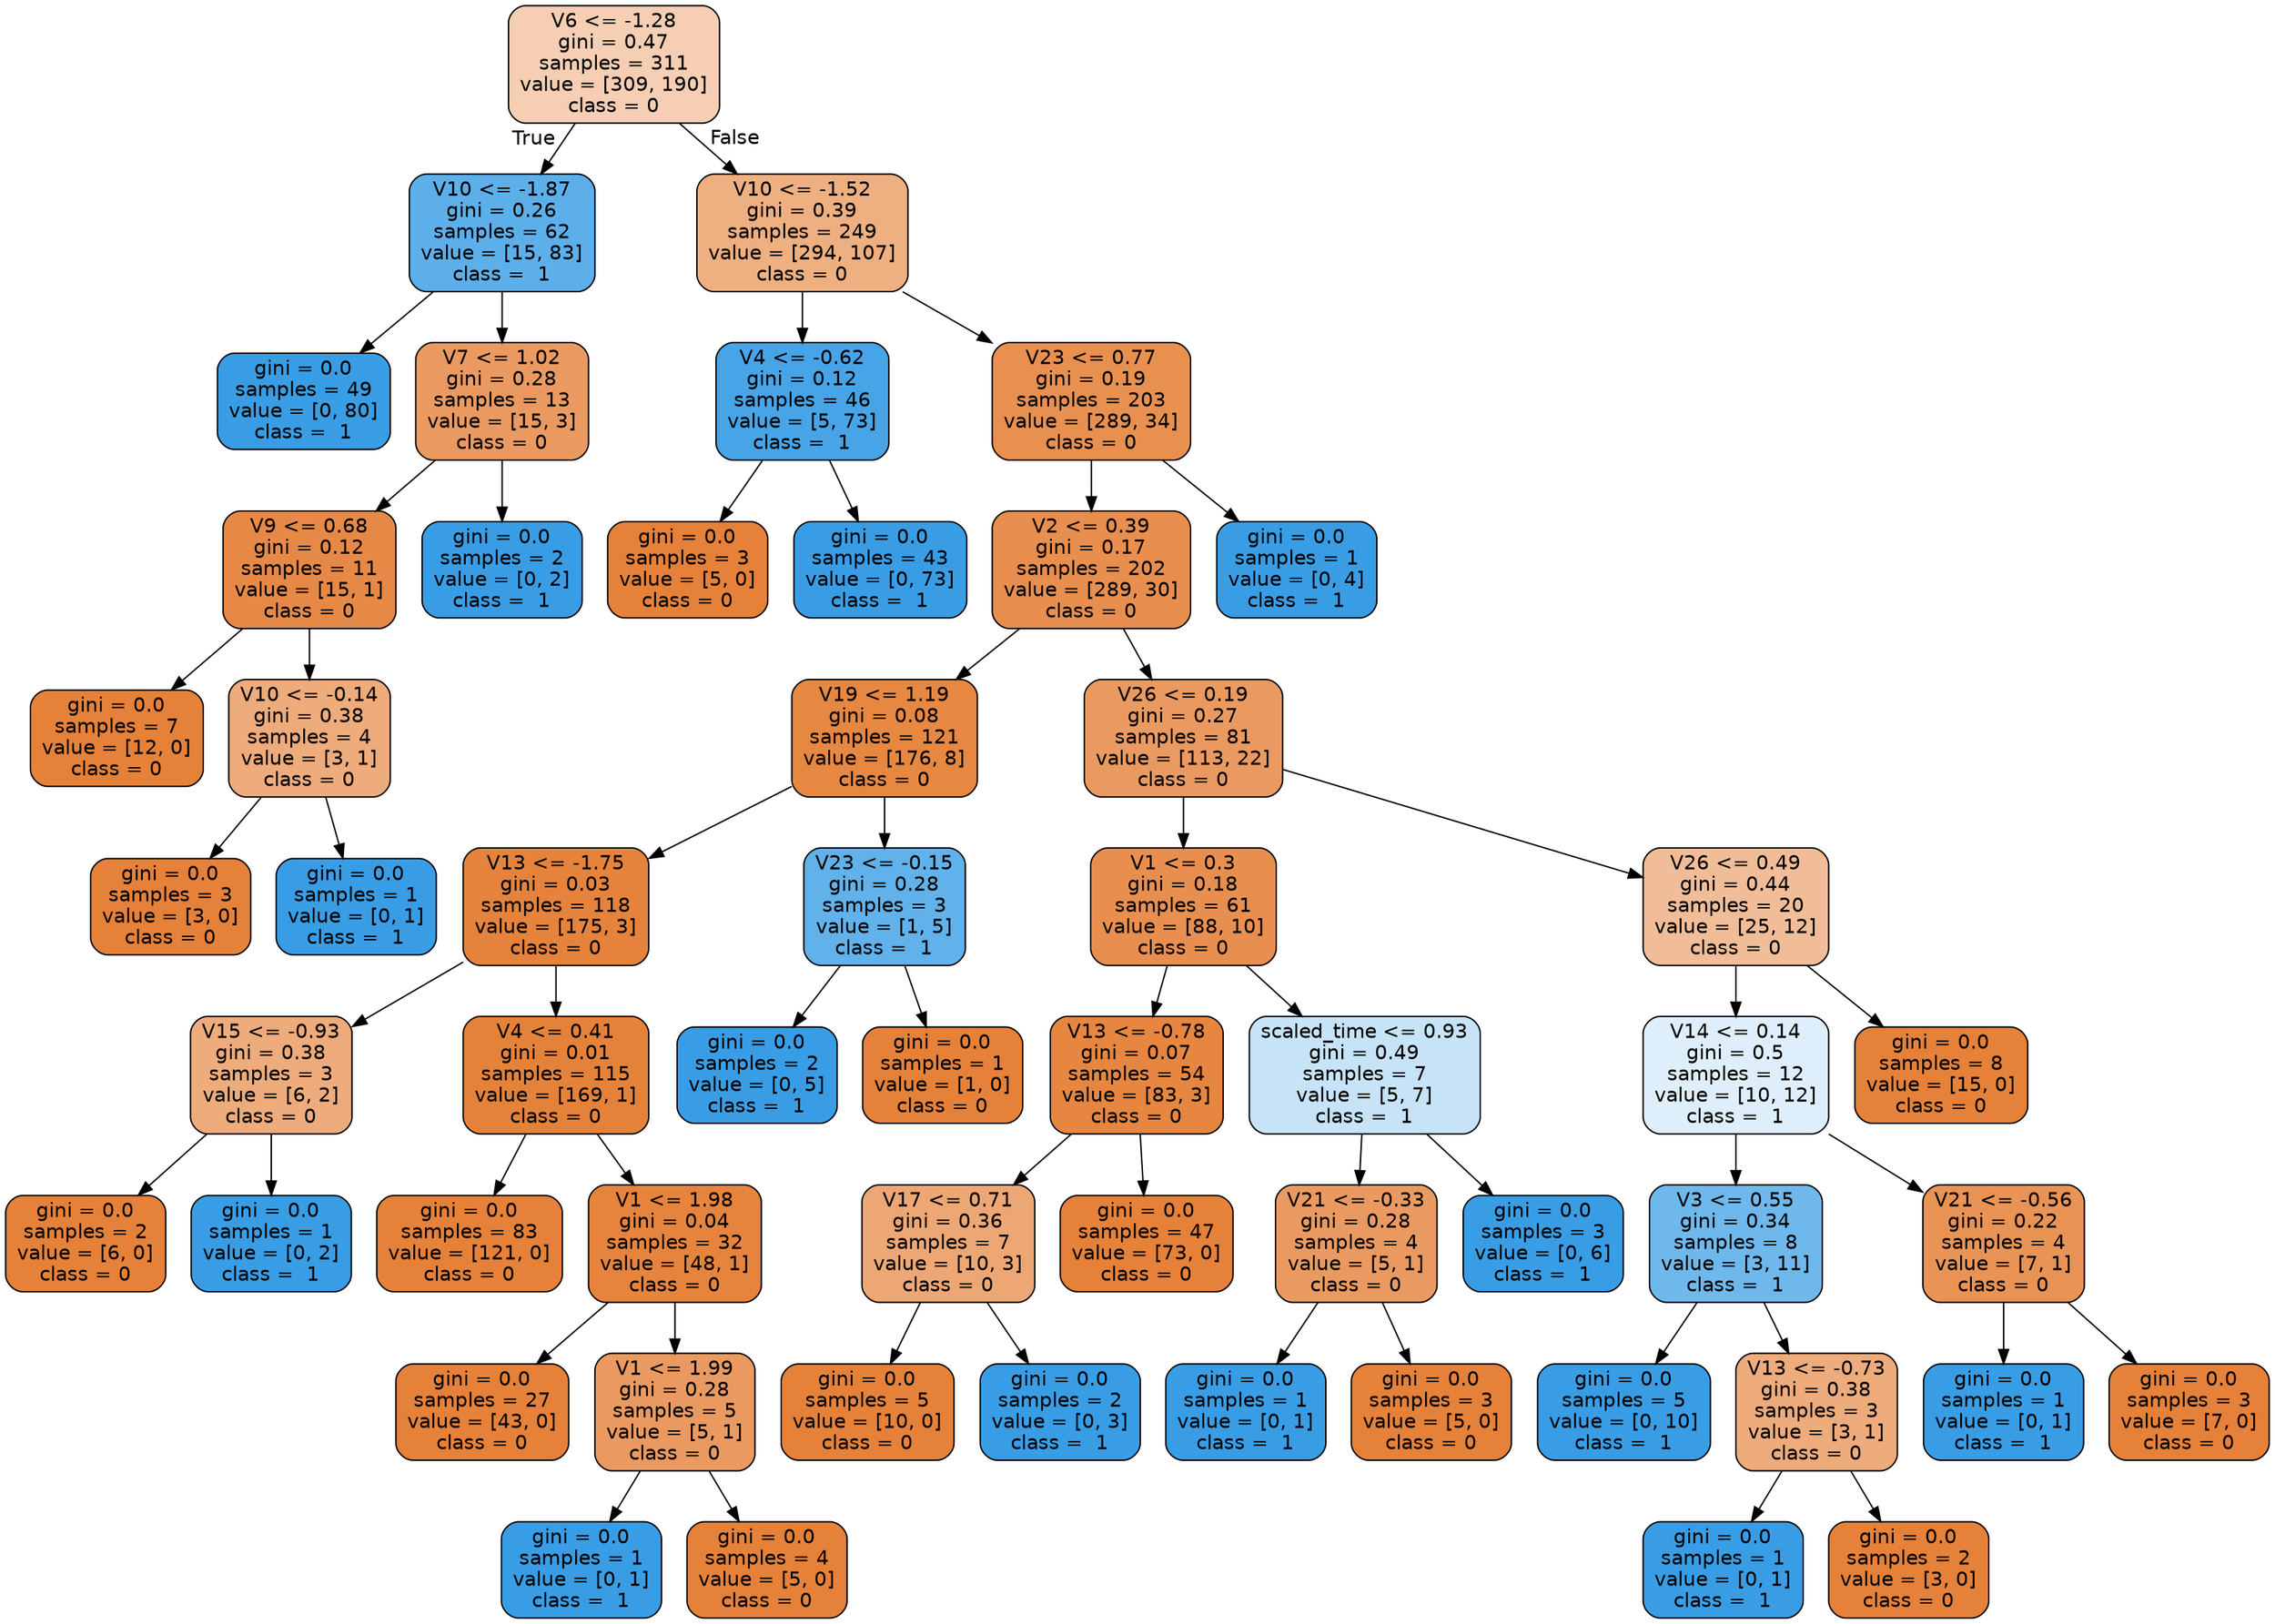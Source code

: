 digraph Tree {
node [shape=box, style="filled, rounded", color="black", fontname=helvetica] ;
edge [fontname=helvetica] ;
0 [label="V6 <= -1.28\ngini = 0.47\nsamples = 311\nvalue = [309, 190]\nclass = 0", fillcolor="#f5ceb3"] ;
1 [label="V10 <= -1.87\ngini = 0.26\nsamples = 62\nvalue = [15, 83]\nclass =  1", fillcolor="#5dafea"] ;
0 -> 1 [labeldistance=2.5, labelangle=45, headlabel="True"] ;
2 [label="gini = 0.0\nsamples = 49\nvalue = [0, 80]\nclass =  1", fillcolor="#399de5"] ;
1 -> 2 ;
3 [label="V7 <= 1.02\ngini = 0.28\nsamples = 13\nvalue = [15, 3]\nclass = 0", fillcolor="#ea9a61"] ;
1 -> 3 ;
4 [label="V9 <= 0.68\ngini = 0.12\nsamples = 11\nvalue = [15, 1]\nclass = 0", fillcolor="#e78946"] ;
3 -> 4 ;
5 [label="gini = 0.0\nsamples = 7\nvalue = [12, 0]\nclass = 0", fillcolor="#e58139"] ;
4 -> 5 ;
6 [label="V10 <= -0.14\ngini = 0.38\nsamples = 4\nvalue = [3, 1]\nclass = 0", fillcolor="#eeab7b"] ;
4 -> 6 ;
7 [label="gini = 0.0\nsamples = 3\nvalue = [3, 0]\nclass = 0", fillcolor="#e58139"] ;
6 -> 7 ;
8 [label="gini = 0.0\nsamples = 1\nvalue = [0, 1]\nclass =  1", fillcolor="#399de5"] ;
6 -> 8 ;
9 [label="gini = 0.0\nsamples = 2\nvalue = [0, 2]\nclass =  1", fillcolor="#399de5"] ;
3 -> 9 ;
10 [label="V10 <= -1.52\ngini = 0.39\nsamples = 249\nvalue = [294, 107]\nclass = 0", fillcolor="#eeaf81"] ;
0 -> 10 [labeldistance=2.5, labelangle=-45, headlabel="False"] ;
11 [label="V4 <= -0.62\ngini = 0.12\nsamples = 46\nvalue = [5, 73]\nclass =  1", fillcolor="#47a4e7"] ;
10 -> 11 ;
12 [label="gini = 0.0\nsamples = 3\nvalue = [5, 0]\nclass = 0", fillcolor="#e58139"] ;
11 -> 12 ;
13 [label="gini = 0.0\nsamples = 43\nvalue = [0, 73]\nclass =  1", fillcolor="#399de5"] ;
11 -> 13 ;
14 [label="V23 <= 0.77\ngini = 0.19\nsamples = 203\nvalue = [289, 34]\nclass = 0", fillcolor="#e89050"] ;
10 -> 14 ;
15 [label="V2 <= 0.39\ngini = 0.17\nsamples = 202\nvalue = [289, 30]\nclass = 0", fillcolor="#e88e4e"] ;
14 -> 15 ;
16 [label="V19 <= 1.19\ngini = 0.08\nsamples = 121\nvalue = [176, 8]\nclass = 0", fillcolor="#e68742"] ;
15 -> 16 ;
17 [label="V13 <= -1.75\ngini = 0.03\nsamples = 118\nvalue = [175, 3]\nclass = 0", fillcolor="#e5833c"] ;
16 -> 17 ;
18 [label="V15 <= -0.93\ngini = 0.38\nsamples = 3\nvalue = [6, 2]\nclass = 0", fillcolor="#eeab7b"] ;
17 -> 18 ;
19 [label="gini = 0.0\nsamples = 2\nvalue = [6, 0]\nclass = 0", fillcolor="#e58139"] ;
18 -> 19 ;
20 [label="gini = 0.0\nsamples = 1\nvalue = [0, 2]\nclass =  1", fillcolor="#399de5"] ;
18 -> 20 ;
21 [label="V4 <= 0.41\ngini = 0.01\nsamples = 115\nvalue = [169, 1]\nclass = 0", fillcolor="#e5823a"] ;
17 -> 21 ;
22 [label="gini = 0.0\nsamples = 83\nvalue = [121, 0]\nclass = 0", fillcolor="#e58139"] ;
21 -> 22 ;
23 [label="V1 <= 1.98\ngini = 0.04\nsamples = 32\nvalue = [48, 1]\nclass = 0", fillcolor="#e6843d"] ;
21 -> 23 ;
24 [label="gini = 0.0\nsamples = 27\nvalue = [43, 0]\nclass = 0", fillcolor="#e58139"] ;
23 -> 24 ;
25 [label="V1 <= 1.99\ngini = 0.28\nsamples = 5\nvalue = [5, 1]\nclass = 0", fillcolor="#ea9a61"] ;
23 -> 25 ;
26 [label="gini = 0.0\nsamples = 1\nvalue = [0, 1]\nclass =  1", fillcolor="#399de5"] ;
25 -> 26 ;
27 [label="gini = 0.0\nsamples = 4\nvalue = [5, 0]\nclass = 0", fillcolor="#e58139"] ;
25 -> 27 ;
28 [label="V23 <= -0.15\ngini = 0.28\nsamples = 3\nvalue = [1, 5]\nclass =  1", fillcolor="#61b1ea"] ;
16 -> 28 ;
29 [label="gini = 0.0\nsamples = 2\nvalue = [0, 5]\nclass =  1", fillcolor="#399de5"] ;
28 -> 29 ;
30 [label="gini = 0.0\nsamples = 1\nvalue = [1, 0]\nclass = 0", fillcolor="#e58139"] ;
28 -> 30 ;
31 [label="V26 <= 0.19\ngini = 0.27\nsamples = 81\nvalue = [113, 22]\nclass = 0", fillcolor="#ea9a60"] ;
15 -> 31 ;
32 [label="V1 <= 0.3\ngini = 0.18\nsamples = 61\nvalue = [88, 10]\nclass = 0", fillcolor="#e88f50"] ;
31 -> 32 ;
33 [label="V13 <= -0.78\ngini = 0.07\nsamples = 54\nvalue = [83, 3]\nclass = 0", fillcolor="#e68640"] ;
32 -> 33 ;
34 [label="V17 <= 0.71\ngini = 0.36\nsamples = 7\nvalue = [10, 3]\nclass = 0", fillcolor="#eda774"] ;
33 -> 34 ;
35 [label="gini = 0.0\nsamples = 5\nvalue = [10, 0]\nclass = 0", fillcolor="#e58139"] ;
34 -> 35 ;
36 [label="gini = 0.0\nsamples = 2\nvalue = [0, 3]\nclass =  1", fillcolor="#399de5"] ;
34 -> 36 ;
37 [label="gini = 0.0\nsamples = 47\nvalue = [73, 0]\nclass = 0", fillcolor="#e58139"] ;
33 -> 37 ;
38 [label="scaled_time <= 0.93\ngini = 0.49\nsamples = 7\nvalue = [5, 7]\nclass =  1", fillcolor="#c6e3f8"] ;
32 -> 38 ;
39 [label="V21 <= -0.33\ngini = 0.28\nsamples = 4\nvalue = [5, 1]\nclass = 0", fillcolor="#ea9a61"] ;
38 -> 39 ;
40 [label="gini = 0.0\nsamples = 1\nvalue = [0, 1]\nclass =  1", fillcolor="#399de5"] ;
39 -> 40 ;
41 [label="gini = 0.0\nsamples = 3\nvalue = [5, 0]\nclass = 0", fillcolor="#e58139"] ;
39 -> 41 ;
42 [label="gini = 0.0\nsamples = 3\nvalue = [0, 6]\nclass =  1", fillcolor="#399de5"] ;
38 -> 42 ;
43 [label="V26 <= 0.49\ngini = 0.44\nsamples = 20\nvalue = [25, 12]\nclass = 0", fillcolor="#f1bd98"] ;
31 -> 43 ;
44 [label="V14 <= 0.14\ngini = 0.5\nsamples = 12\nvalue = [10, 12]\nclass =  1", fillcolor="#deeffb"] ;
43 -> 44 ;
45 [label="V3 <= 0.55\ngini = 0.34\nsamples = 8\nvalue = [3, 11]\nclass =  1", fillcolor="#6fb8ec"] ;
44 -> 45 ;
46 [label="gini = 0.0\nsamples = 5\nvalue = [0, 10]\nclass =  1", fillcolor="#399de5"] ;
45 -> 46 ;
47 [label="V13 <= -0.73\ngini = 0.38\nsamples = 3\nvalue = [3, 1]\nclass = 0", fillcolor="#eeab7b"] ;
45 -> 47 ;
48 [label="gini = 0.0\nsamples = 1\nvalue = [0, 1]\nclass =  1", fillcolor="#399de5"] ;
47 -> 48 ;
49 [label="gini = 0.0\nsamples = 2\nvalue = [3, 0]\nclass = 0", fillcolor="#e58139"] ;
47 -> 49 ;
50 [label="V21 <= -0.56\ngini = 0.22\nsamples = 4\nvalue = [7, 1]\nclass = 0", fillcolor="#e99355"] ;
44 -> 50 ;
51 [label="gini = 0.0\nsamples = 1\nvalue = [0, 1]\nclass =  1", fillcolor="#399de5"] ;
50 -> 51 ;
52 [label="gini = 0.0\nsamples = 3\nvalue = [7, 0]\nclass = 0", fillcolor="#e58139"] ;
50 -> 52 ;
53 [label="gini = 0.0\nsamples = 8\nvalue = [15, 0]\nclass = 0", fillcolor="#e58139"] ;
43 -> 53 ;
54 [label="gini = 0.0\nsamples = 1\nvalue = [0, 4]\nclass =  1", fillcolor="#399de5"] ;
14 -> 54 ;
}